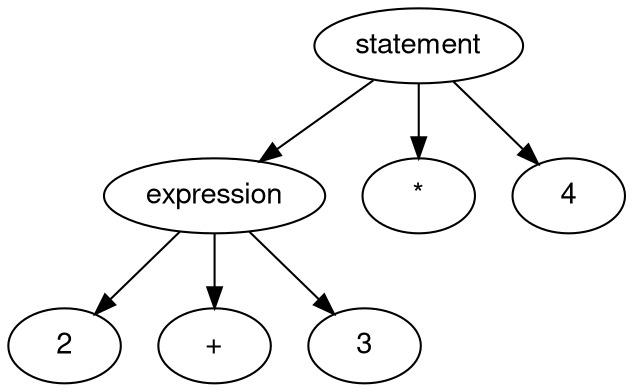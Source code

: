 digraph ab {
fontname="Helvetica,Arial,sans-serif"
node [fontname="Helvetica,Arial,sans-serif"]
edge [fontname="Helvetica,Arial,sans-serif"]
layout=dot;
size="8,5";
statement -> expression;
expression -> 2;
expression -> "+";
expression -> 3;
statement -> "*";
statement -> "4";
}